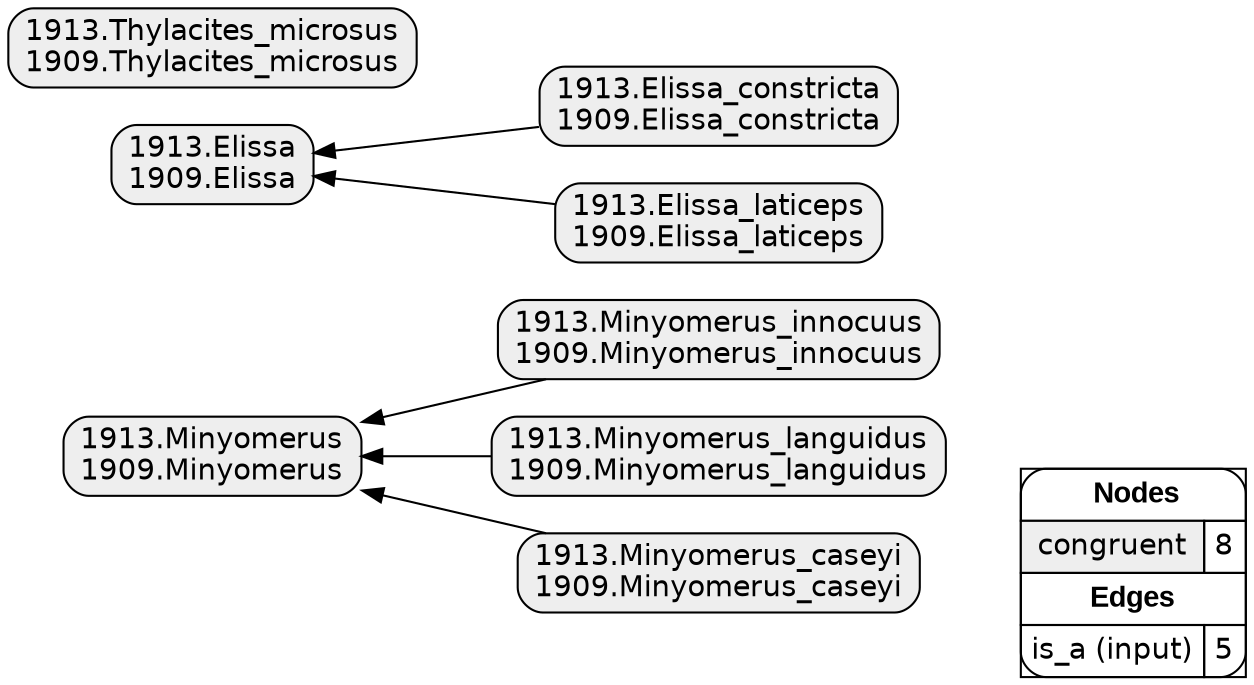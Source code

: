 digraph{
rankdir=RL
node[shape=box style="filled,rounded" fillcolor="#EEEEEE" fontname="helvetica"] 
"1913.Minyomerus_innocuus\n1909.Minyomerus_innocuus"
"1913.Minyomerus_languidus\n1909.Minyomerus_languidus"
"1913.Elissa_constricta\n1909.Elissa_constricta"
"1913.Minyomerus\n1909.Minyomerus"
"1913.Thylacites_microsus\n1909.Thylacites_microsus"
"1913.Elissa_laticeps\n1909.Elissa_laticeps"
"1913.Minyomerus_caseyi\n1909.Minyomerus_caseyi"
"1913.Elissa\n1909.Elissa"
edge[arrowhead=normal style=solid color="#000000" constraint=true penwidth=1]
"1913.Minyomerus_innocuus\n1909.Minyomerus_innocuus" -> "1913.Minyomerus\n1909.Minyomerus"
"1913.Minyomerus_languidus\n1909.Minyomerus_languidus" -> "1913.Minyomerus\n1909.Minyomerus"
"1913.Minyomerus_caseyi\n1909.Minyomerus_caseyi" -> "1913.Minyomerus\n1909.Minyomerus"
"1913.Elissa_laticeps\n1909.Elissa_laticeps" -> "1913.Elissa\n1909.Elissa"
"1913.Elissa_constricta\n1909.Elissa_constricta" -> "1913.Elissa\n1909.Elissa"
edge[arrowhead=normal style=dotted color="#000000" constraint=true penwidth=1]
node[shape=box] 
{rank=source Legend [fillcolor= white margin=0 label=< 
 <TABLE BORDER="0" CELLBORDER="1" CELLSPACING="0" CELLPADDING="4"> 
<TR> <TD COLSPAN="2"><font face="Arial Black"> Nodes</font></TD> </TR> 
<TR> 
 <TD bgcolor="#EEEEEE" fontname="helvetica">congruent</TD> 
 <TD>8</TD> 
 </TR> 
<TR> <TD COLSPAN="2"><font face = "Arial Black"> Edges </font></TD> </TR> 
<TR> 
 <TD><font color ="#000000">is_a (input)</font></TD><TD>5</TD>
</TR>
</TABLE> 
 >] } 
}